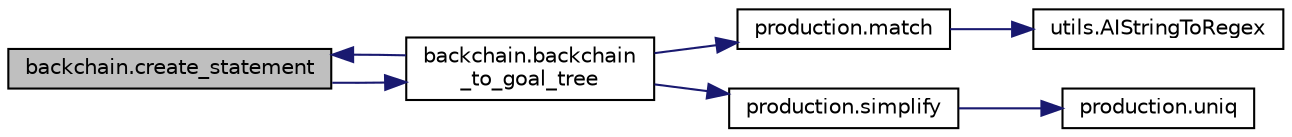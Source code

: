 digraph "backchain.create_statement"
{
  edge [fontname="Helvetica",fontsize="10",labelfontname="Helvetica",labelfontsize="10"];
  node [fontname="Helvetica",fontsize="10",shape=record];
  rankdir="LR";
  Node1 [label="backchain.create_statement",height=0.2,width=0.4,color="black", fillcolor="grey75", style="filled", fontcolor="black"];
  Node1 -> Node2 [color="midnightblue",fontsize="10",style="solid"];
  Node2 [label="backchain.backchain\l_to_goal_tree",height=0.2,width=0.4,color="black", fillcolor="white", style="filled",URL="$namespacebackchain.html#ac1a9a8fa73ff8ceccf51d3781ee5808b"];
  Node2 -> Node3 [color="midnightblue",fontsize="10",style="solid"];
  Node3 [label="production.match",height=0.2,width=0.4,color="black", fillcolor="white", style="filled",URL="$namespaceproduction.html#a9ba3934c56c12a0922452b8d33555f4a"];
  Node3 -> Node4 [color="midnightblue",fontsize="10",style="solid"];
  Node4 [label="utils.AIStringToRegex",height=0.2,width=0.4,color="black", fillcolor="white", style="filled",URL="$namespaceutils.html#a0151902f0ddac0b2729c4e2b301d9365"];
  Node2 -> Node1 [color="midnightblue",fontsize="10",style="solid"];
  Node2 -> Node5 [color="midnightblue",fontsize="10",style="solid"];
  Node5 [label="production.simplify",height=0.2,width=0.4,color="black", fillcolor="white", style="filled",URL="$namespaceproduction.html#a9cdd2d9b32a63904d61e06f5a0e3932e"];
  Node5 -> Node6 [color="midnightblue",fontsize="10",style="solid"];
  Node6 [label="production.uniq",height=0.2,width=0.4,color="black", fillcolor="white", style="filled",URL="$namespaceproduction.html#aaa6f4f50810b5cf264bd619fe117ecd1"];
}
